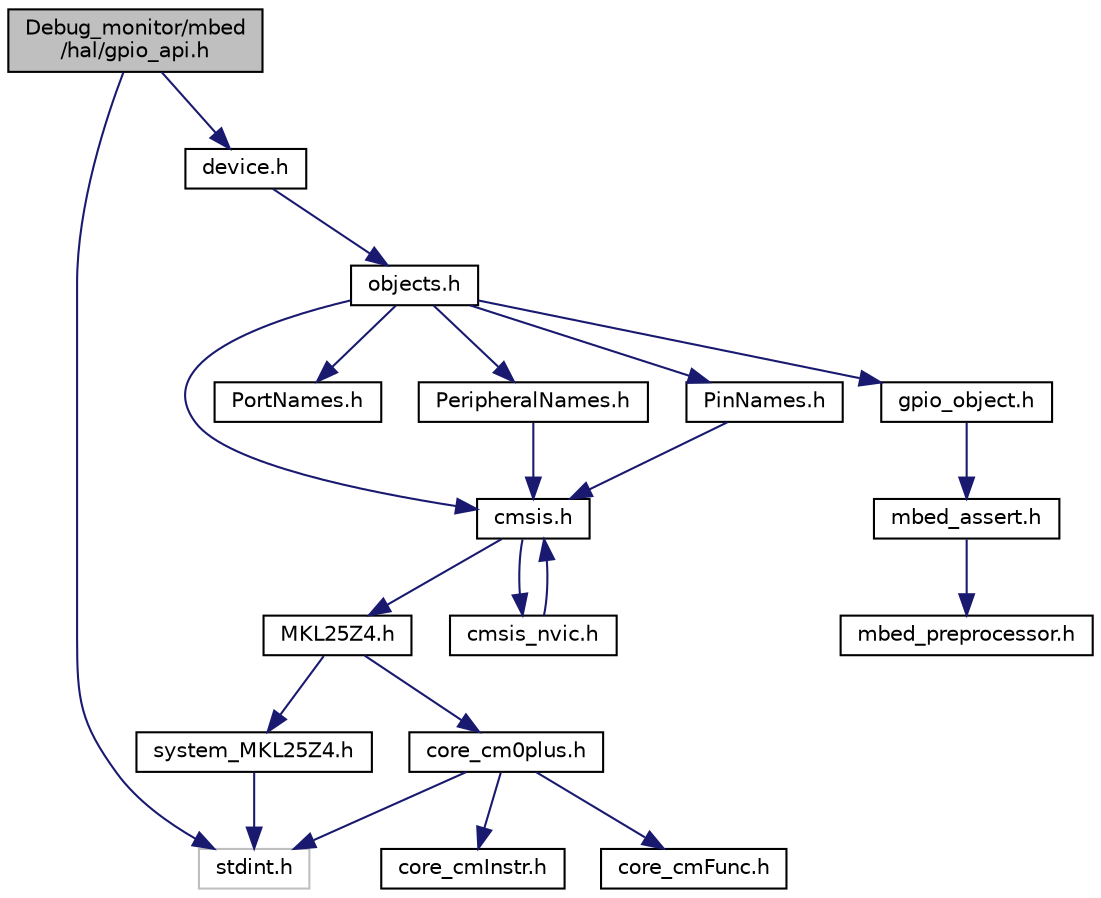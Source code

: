 digraph "Debug_monitor/mbed/hal/gpio_api.h"
{
 // LATEX_PDF_SIZE
  edge [fontname="Helvetica",fontsize="10",labelfontname="Helvetica",labelfontsize="10"];
  node [fontname="Helvetica",fontsize="10",shape=record];
  Node1 [label="Debug_monitor/mbed\l/hal/gpio_api.h",height=0.2,width=0.4,color="black", fillcolor="grey75", style="filled", fontcolor="black",tooltip=" "];
  Node1 -> Node2 [color="midnightblue",fontsize="10",style="solid",fontname="Helvetica"];
  Node2 [label="stdint.h",height=0.2,width=0.4,color="grey75", fillcolor="white", style="filled",tooltip=" "];
  Node1 -> Node3 [color="midnightblue",fontsize="10",style="solid",fontname="Helvetica"];
  Node3 [label="device.h",height=0.2,width=0.4,color="black", fillcolor="white", style="filled",URL="$device_8h.html",tooltip=" "];
  Node3 -> Node4 [color="midnightblue",fontsize="10",style="solid",fontname="Helvetica"];
  Node4 [label="objects.h",height=0.2,width=0.4,color="black", fillcolor="white", style="filled",URL="$objects_8h.html",tooltip=" "];
  Node4 -> Node5 [color="midnightblue",fontsize="10",style="solid",fontname="Helvetica"];
  Node5 [label="cmsis.h",height=0.2,width=0.4,color="black", fillcolor="white", style="filled",URL="$cmsis_8h.html",tooltip=" "];
  Node5 -> Node6 [color="midnightblue",fontsize="10",style="solid",fontname="Helvetica"];
  Node6 [label="MKL25Z4.h",height=0.2,width=0.4,color="black", fillcolor="white", style="filled",URL="$_m_k_l25_z4_8h.html",tooltip="CMSIS Peripheral Access Layer for MKL25Z4."];
  Node6 -> Node7 [color="midnightblue",fontsize="10",style="solid",fontname="Helvetica"];
  Node7 [label="core_cm0plus.h",height=0.2,width=0.4,color="black", fillcolor="white", style="filled",URL="$core__cm0plus_8h.html",tooltip="CMSIS Cortex-M0+ Core Peripheral Access Layer Header File."];
  Node7 -> Node2 [color="midnightblue",fontsize="10",style="solid",fontname="Helvetica"];
  Node7 -> Node8 [color="midnightblue",fontsize="10",style="solid",fontname="Helvetica"];
  Node8 [label="core_cmInstr.h",height=0.2,width=0.4,color="black", fillcolor="white", style="filled",URL="$core__cm_instr_8h.html",tooltip="CMSIS Cortex-M Core Instruction Access Header File."];
  Node7 -> Node9 [color="midnightblue",fontsize="10",style="solid",fontname="Helvetica"];
  Node9 [label="core_cmFunc.h",height=0.2,width=0.4,color="black", fillcolor="white", style="filled",URL="$core__cm_func_8h.html",tooltip="CMSIS Cortex-M Core Function Access Header File."];
  Node6 -> Node10 [color="midnightblue",fontsize="10",style="solid",fontname="Helvetica"];
  Node10 [label="system_MKL25Z4.h",height=0.2,width=0.4,color="black", fillcolor="white", style="filled",URL="$system___m_k_l25_z4_8h.html",tooltip=" "];
  Node10 -> Node2 [color="midnightblue",fontsize="10",style="solid",fontname="Helvetica"];
  Node5 -> Node11 [color="midnightblue",fontsize="10",style="solid",fontname="Helvetica"];
  Node11 [label="cmsis_nvic.h",height=0.2,width=0.4,color="black", fillcolor="white", style="filled",URL="$cmsis__nvic_8h.html",tooltip=" "];
  Node11 -> Node5 [color="midnightblue",fontsize="10",style="solid",fontname="Helvetica"];
  Node4 -> Node12 [color="midnightblue",fontsize="10",style="solid",fontname="Helvetica"];
  Node12 [label="PortNames.h",height=0.2,width=0.4,color="black", fillcolor="white", style="filled",URL="$_port_names_8h.html",tooltip=" "];
  Node4 -> Node13 [color="midnightblue",fontsize="10",style="solid",fontname="Helvetica"];
  Node13 [label="PeripheralNames.h",height=0.2,width=0.4,color="black", fillcolor="white", style="filled",URL="$_peripheral_names_8h.html",tooltip=" "];
  Node13 -> Node5 [color="midnightblue",fontsize="10",style="solid",fontname="Helvetica"];
  Node4 -> Node14 [color="midnightblue",fontsize="10",style="solid",fontname="Helvetica"];
  Node14 [label="PinNames.h",height=0.2,width=0.4,color="black", fillcolor="white", style="filled",URL="$_pin_names_8h.html",tooltip=" "];
  Node14 -> Node5 [color="midnightblue",fontsize="10",style="solid",fontname="Helvetica"];
  Node4 -> Node15 [color="midnightblue",fontsize="10",style="solid",fontname="Helvetica"];
  Node15 [label="gpio_object.h",height=0.2,width=0.4,color="black", fillcolor="white", style="filled",URL="$gpio__object_8h.html",tooltip=" "];
  Node15 -> Node16 [color="midnightblue",fontsize="10",style="solid",fontname="Helvetica"];
  Node16 [label="mbed_assert.h",height=0.2,width=0.4,color="black", fillcolor="white", style="filled",URL="$mbed__assert_8h.html",tooltip=" "];
  Node16 -> Node17 [color="midnightblue",fontsize="10",style="solid",fontname="Helvetica"];
  Node17 [label="mbed_preprocessor.h",height=0.2,width=0.4,color="black", fillcolor="white", style="filled",URL="$mbed__preprocessor_8h.html",tooltip=" "];
}
